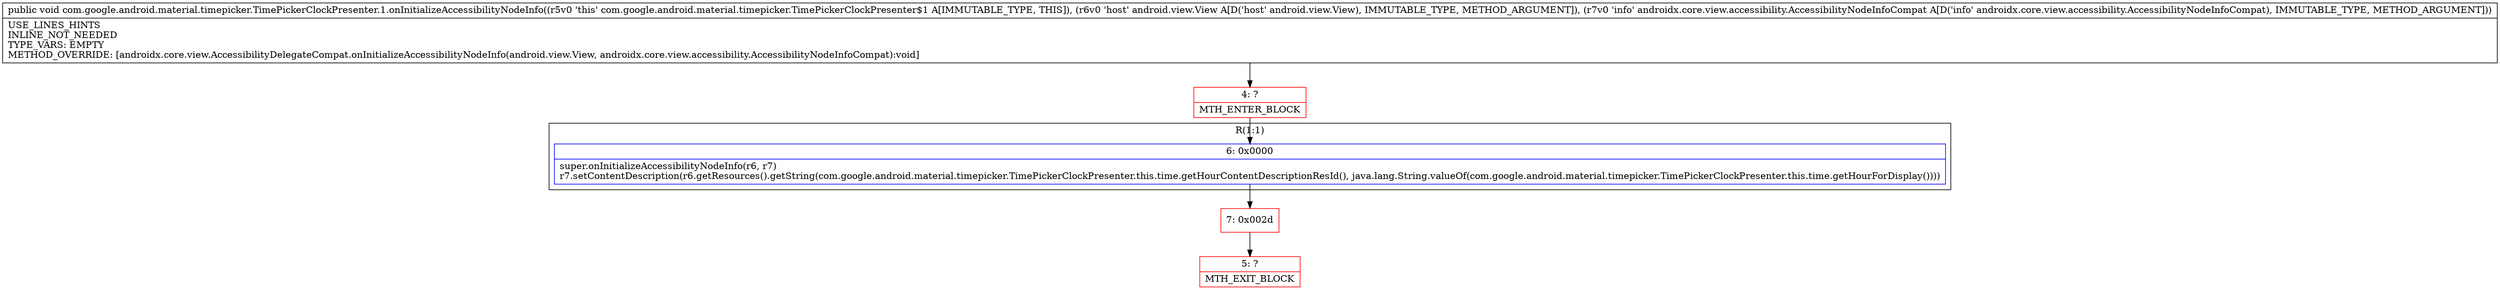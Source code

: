 digraph "CFG forcom.google.android.material.timepicker.TimePickerClockPresenter.1.onInitializeAccessibilityNodeInfo(Landroid\/view\/View;Landroidx\/core\/view\/accessibility\/AccessibilityNodeInfoCompat;)V" {
subgraph cluster_Region_378814305 {
label = "R(1:1)";
node [shape=record,color=blue];
Node_6 [shape=record,label="{6\:\ 0x0000|super.onInitializeAccessibilityNodeInfo(r6, r7)\lr7.setContentDescription(r6.getResources().getString(com.google.android.material.timepicker.TimePickerClockPresenter.this.time.getHourContentDescriptionResId(), java.lang.String.valueOf(com.google.android.material.timepicker.TimePickerClockPresenter.this.time.getHourForDisplay())))\l}"];
}
Node_4 [shape=record,color=red,label="{4\:\ ?|MTH_ENTER_BLOCK\l}"];
Node_7 [shape=record,color=red,label="{7\:\ 0x002d}"];
Node_5 [shape=record,color=red,label="{5\:\ ?|MTH_EXIT_BLOCK\l}"];
MethodNode[shape=record,label="{public void com.google.android.material.timepicker.TimePickerClockPresenter.1.onInitializeAccessibilityNodeInfo((r5v0 'this' com.google.android.material.timepicker.TimePickerClockPresenter$1 A[IMMUTABLE_TYPE, THIS]), (r6v0 'host' android.view.View A[D('host' android.view.View), IMMUTABLE_TYPE, METHOD_ARGUMENT]), (r7v0 'info' androidx.core.view.accessibility.AccessibilityNodeInfoCompat A[D('info' androidx.core.view.accessibility.AccessibilityNodeInfoCompat), IMMUTABLE_TYPE, METHOD_ARGUMENT]))  | USE_LINES_HINTS\lINLINE_NOT_NEEDED\lTYPE_VARS: EMPTY\lMETHOD_OVERRIDE: [androidx.core.view.AccessibilityDelegateCompat.onInitializeAccessibilityNodeInfo(android.view.View, androidx.core.view.accessibility.AccessibilityNodeInfoCompat):void]\l}"];
MethodNode -> Node_4;Node_6 -> Node_7;
Node_4 -> Node_6;
Node_7 -> Node_5;
}

